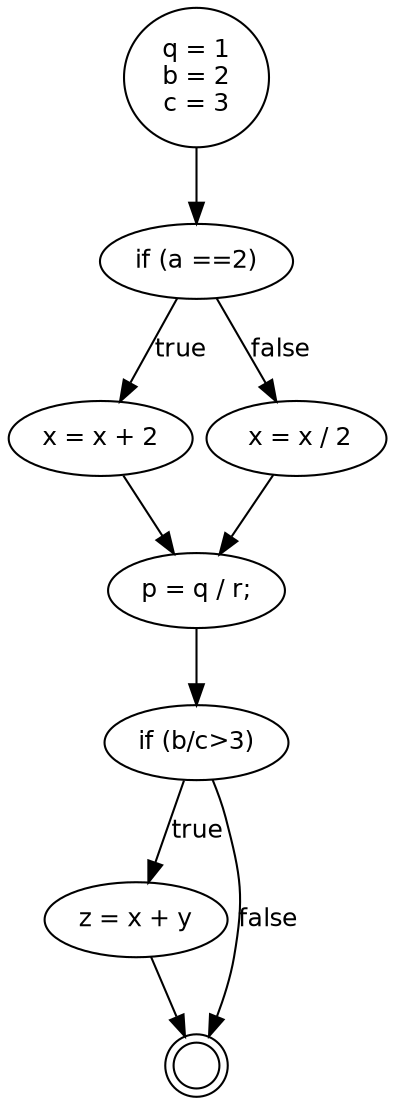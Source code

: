 digraph exemplo5 {
   size="7.5,10"; 
   ratio=auto;
   nodesep=0.1;
node[fontsize=12,fontname=Helvetica];
edge[fontsize=12,fontname=Helvetica];
fontsize=12;
fontname=Helvetica;

1 [label="q = 1\nb = 2\nc = 3",]
2 [label="if (a ==2)"]
3 [label="x = x + 2"]
4 [label=" x = x / 2"]
5 [label="p = q / r;"]
6 [label="if (b/c>3)"]
7 [label="z = x + y"]
8 [label="",shape=doublecircle,width=0.3,height=0.3]
1 -> 2;
2 -> 3 [label="true"];
2 -> 4 [label="false"];
3 -> 5;
4 -> 5;
5 -> 6;
6 -> 7 [label="true"];
6 -> 8 [label="false"];
7 -> 8;
}